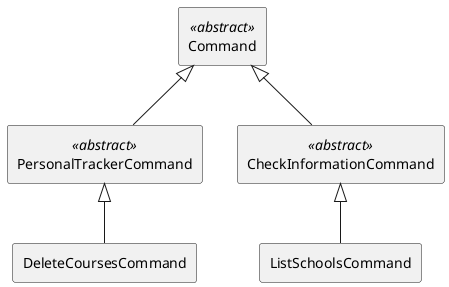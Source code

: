 @startuml

skinparam componentStyle rectangle

component PersonalTrackerCommand <<abstract>>
component CheckInformationCommand <<abstract>>
component ListSchoolsCommand
component DeleteCoursesCommand
component Command <<abstract>>

PersonalTrackerCommand -up-|> Command
CheckInformationCommand -up-|> Command

ListSchoolsCommand -up-|> CheckInformationCommand
DeleteCoursesCommand -up-|> PersonalTrackerCommand

@enduml
